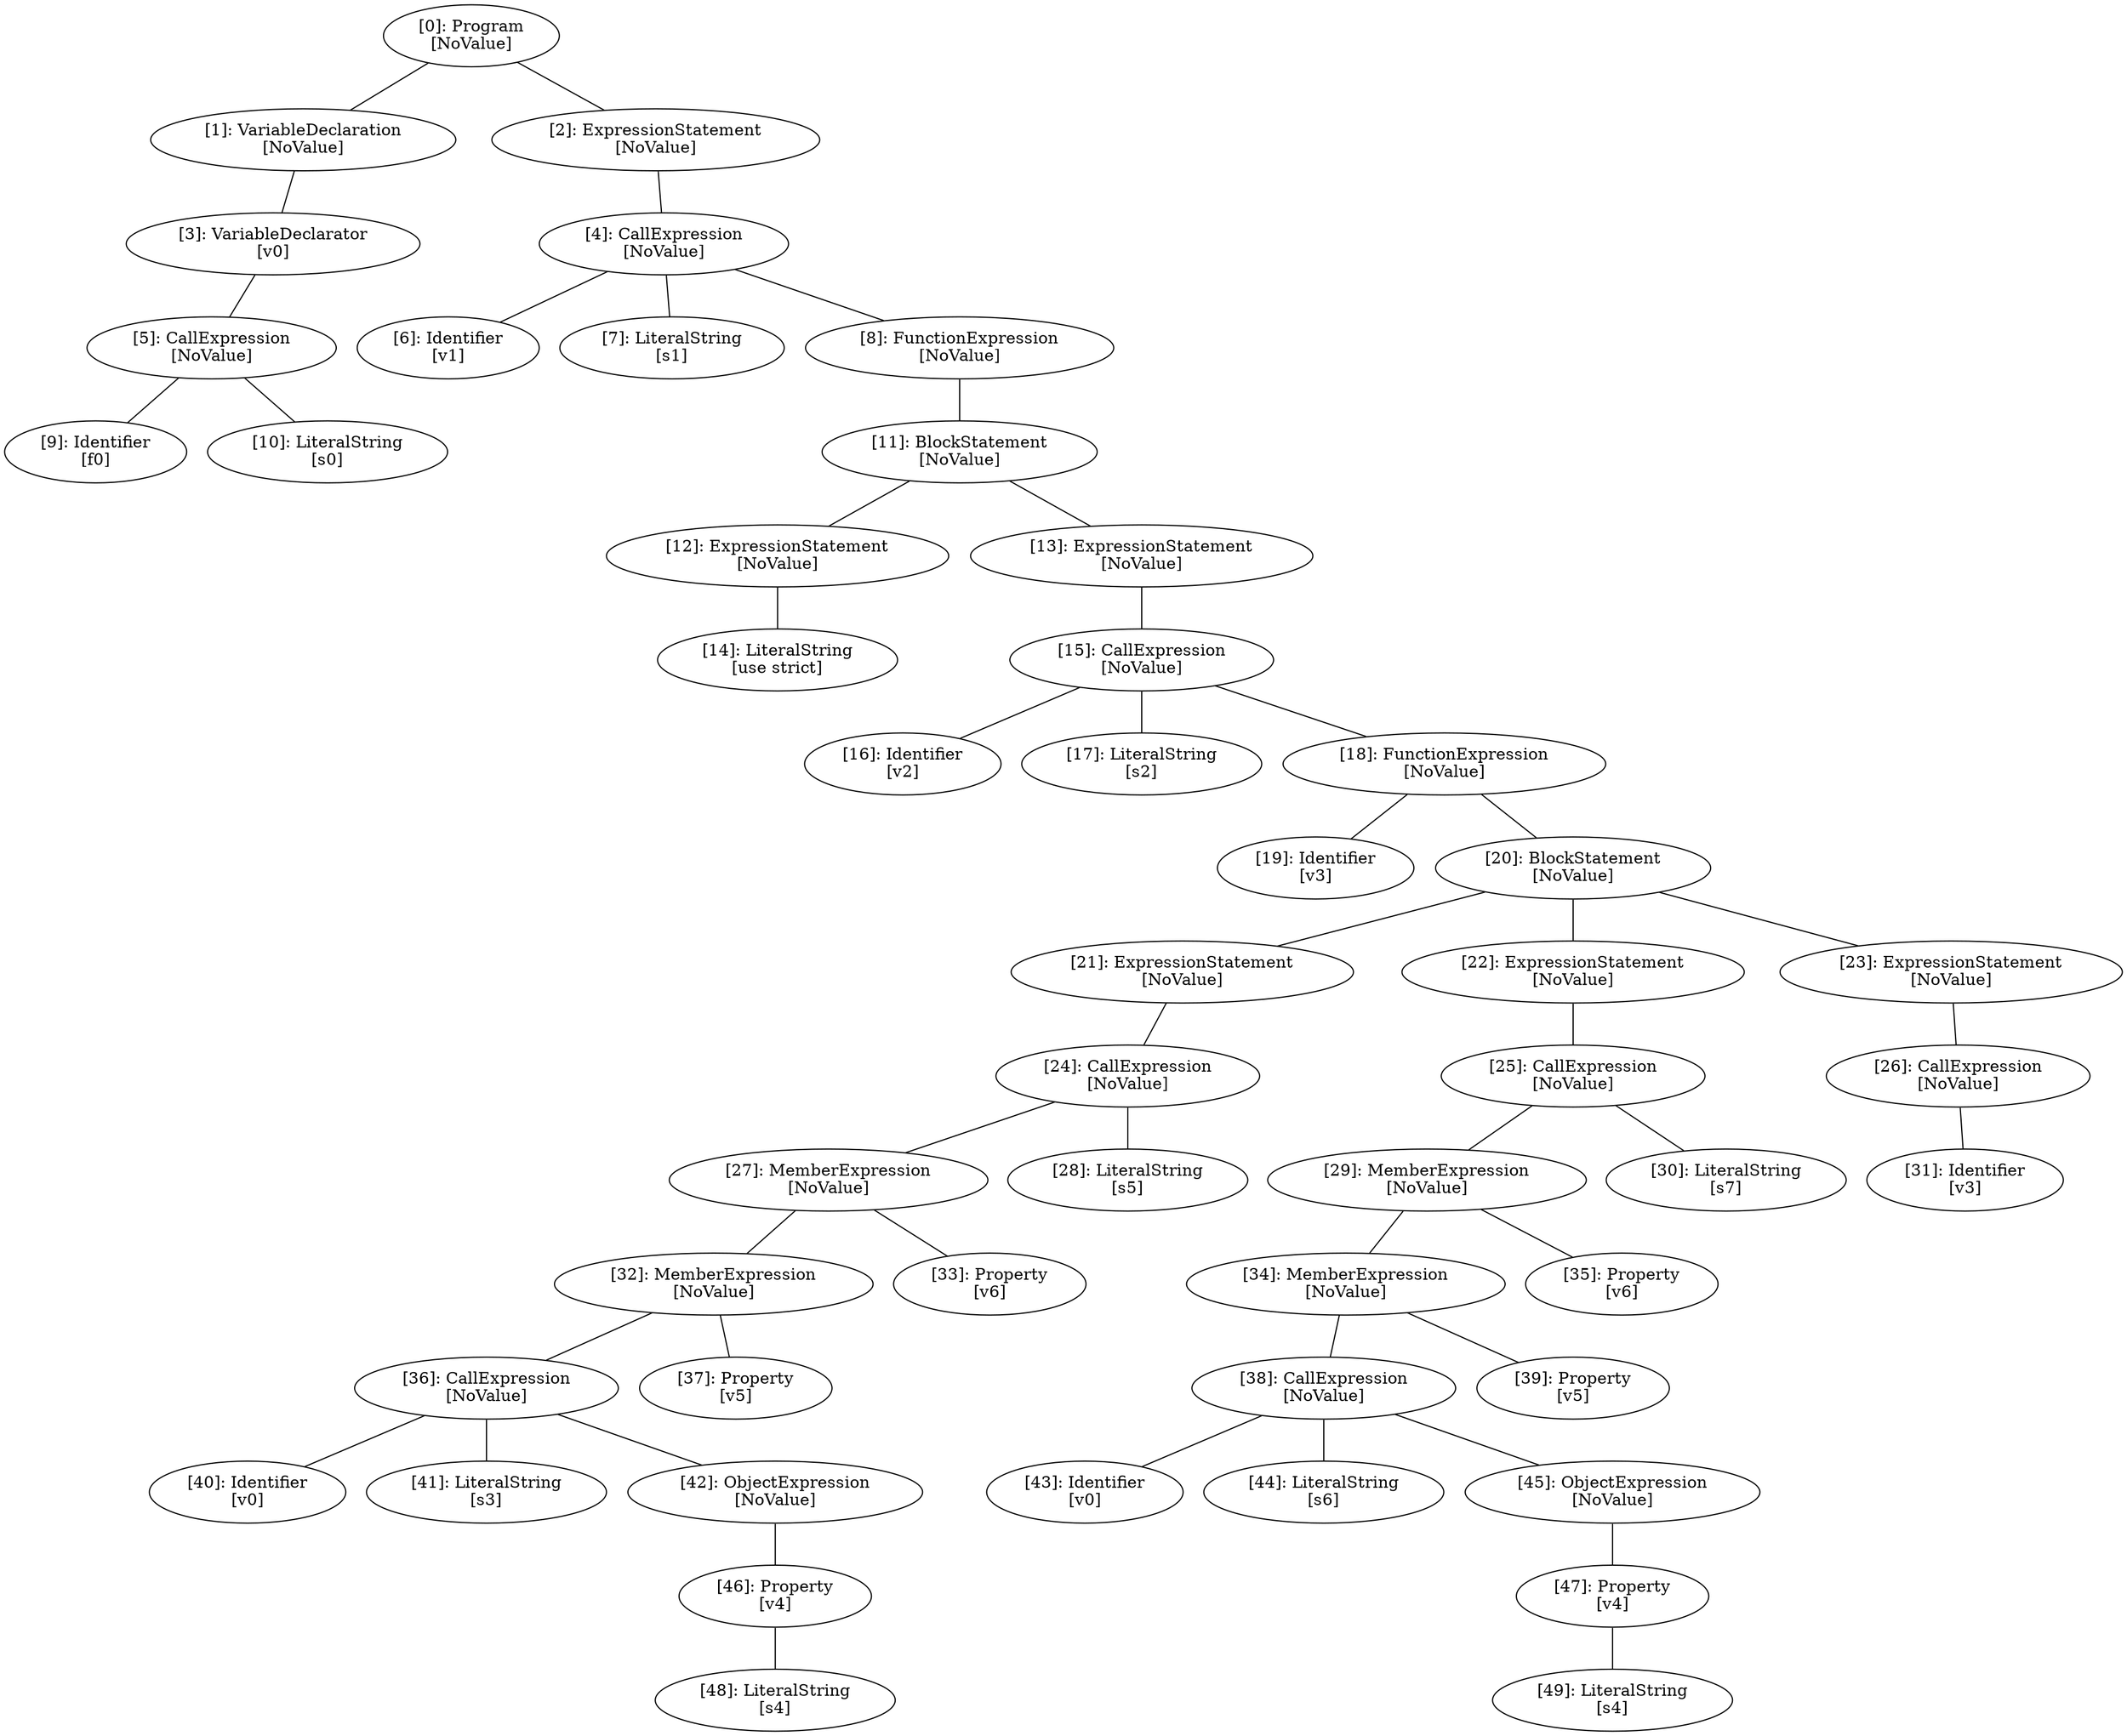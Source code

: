// Result
graph {
	0 [label="[0]: Program
[NoValue]"]
	1 [label="[1]: VariableDeclaration
[NoValue]"]
	2 [label="[2]: ExpressionStatement
[NoValue]"]
	3 [label="[3]: VariableDeclarator
[v0]"]
	4 [label="[4]: CallExpression
[NoValue]"]
	5 [label="[5]: CallExpression
[NoValue]"]
	6 [label="[6]: Identifier
[v1]"]
	7 [label="[7]: LiteralString
[s1]"]
	8 [label="[8]: FunctionExpression
[NoValue]"]
	9 [label="[9]: Identifier
[f0]"]
	10 [label="[10]: LiteralString
[s0]"]
	11 [label="[11]: BlockStatement
[NoValue]"]
	12 [label="[12]: ExpressionStatement
[NoValue]"]
	13 [label="[13]: ExpressionStatement
[NoValue]"]
	14 [label="[14]: LiteralString
[use strict]"]
	15 [label="[15]: CallExpression
[NoValue]"]
	16 [label="[16]: Identifier
[v2]"]
	17 [label="[17]: LiteralString
[s2]"]
	18 [label="[18]: FunctionExpression
[NoValue]"]
	19 [label="[19]: Identifier
[v3]"]
	20 [label="[20]: BlockStatement
[NoValue]"]
	21 [label="[21]: ExpressionStatement
[NoValue]"]
	22 [label="[22]: ExpressionStatement
[NoValue]"]
	23 [label="[23]: ExpressionStatement
[NoValue]"]
	24 [label="[24]: CallExpression
[NoValue]"]
	25 [label="[25]: CallExpression
[NoValue]"]
	26 [label="[26]: CallExpression
[NoValue]"]
	27 [label="[27]: MemberExpression
[NoValue]"]
	28 [label="[28]: LiteralString
[s5]"]
	29 [label="[29]: MemberExpression
[NoValue]"]
	30 [label="[30]: LiteralString
[s7]"]
	31 [label="[31]: Identifier
[v3]"]
	32 [label="[32]: MemberExpression
[NoValue]"]
	33 [label="[33]: Property
[v6]"]
	34 [label="[34]: MemberExpression
[NoValue]"]
	35 [label="[35]: Property
[v6]"]
	36 [label="[36]: CallExpression
[NoValue]"]
	37 [label="[37]: Property
[v5]"]
	38 [label="[38]: CallExpression
[NoValue]"]
	39 [label="[39]: Property
[v5]"]
	40 [label="[40]: Identifier
[v0]"]
	41 [label="[41]: LiteralString
[s3]"]
	42 [label="[42]: ObjectExpression
[NoValue]"]
	43 [label="[43]: Identifier
[v0]"]
	44 [label="[44]: LiteralString
[s6]"]
	45 [label="[45]: ObjectExpression
[NoValue]"]
	46 [label="[46]: Property
[v4]"]
	47 [label="[47]: Property
[v4]"]
	48 [label="[48]: LiteralString
[s4]"]
	49 [label="[49]: LiteralString
[s4]"]
	0 -- 1
	0 -- 2
	1 -- 3
	2 -- 4
	3 -- 5
	4 -- 6
	4 -- 7
	4 -- 8
	5 -- 9
	5 -- 10
	8 -- 11
	11 -- 12
	11 -- 13
	12 -- 14
	13 -- 15
	15 -- 16
	15 -- 17
	15 -- 18
	18 -- 19
	18 -- 20
	20 -- 21
	20 -- 22
	20 -- 23
	21 -- 24
	22 -- 25
	23 -- 26
	24 -- 27
	24 -- 28
	25 -- 29
	25 -- 30
	26 -- 31
	27 -- 32
	27 -- 33
	29 -- 34
	29 -- 35
	32 -- 36
	32 -- 37
	34 -- 38
	34 -- 39
	36 -- 40
	36 -- 41
	36 -- 42
	38 -- 43
	38 -- 44
	38 -- 45
	42 -- 46
	45 -- 47
	46 -- 48
	47 -- 49
}
